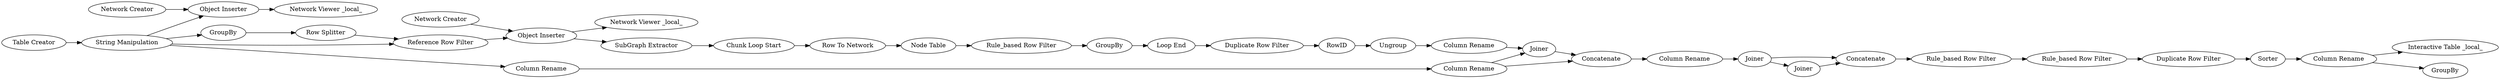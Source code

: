 digraph {
	41 -> 42
	66 -> 72
	43 -> 70
	45 -> 68
	70 -> 59
	34 -> 35
	68 -> 46
	39 -> 49
	27 -> 28
	42 -> 67
	38 -> 41
	72 -> 43
	43 -> 69
	44 -> 60
	33 -> 40
	32 -> 34
	55 -> 56
	54 -> 55
	39 -> 52
	35 -> 33
	69 -> 70
	39 -> 47
	60 -> 45
	37 -> 38
	28 -> 30
	29 -> 39
	64 -> 66
	48 -> 49
	28 -> 32
	68 -> 71
	52 -> 62
	47 -> 48
	36 -> 37
	62 -> 64
	59 -> 44
	39 -> 55
	67 -> 64
	49 -> 28
	62 -> 66
	40 -> 36
	27 [label="Network Creator"]
	55 [label="Object Inserter"]
	45 [label=Sorter]
	39 [label="String Manipulation"]
	64 [label=Joiner]
	49 [label="Reference Row Filter"]
	41 [label=RowID]
	56 [label="Network Viewer _local_"]
	54 [label="Network Creator"]
	59 [label="Rule_based Row Filter"]
	48 [label="Row Splitter"]
	30 [label="Network Viewer _local_"]
	42 [label=Ungroup]
	68 [label="Column Rename"]
	28 [label="Object Inserter"]
	67 [label="Column Rename"]
	72 [label="Column Rename"]
	47 [label=GroupBy]
	38 [label="Duplicate Row Filter"]
	60 [label="Duplicate Row Filter"]
	43 [label=Joiner]
	35 [label="Row To Network"]
	44 [label="Rule_based Row Filter"]
	34 [label="Chunk Loop Start"]
	62 [label="Column Rename"]
	29 [label="Table Creator"]
	70 [label=Concatenate]
	69 [label=Joiner]
	36 [label=GroupBy]
	66 [label=Concatenate]
	71 [label=GroupBy]
	46 [label="Interactive Table _local_"]
	40 [label="Rule_based Row Filter"]
	52 [label="Column Rename"]
	33 [label="Node Table"]
	32 [label="SubGraph Extractor"]
	37 [label="Loop End"]
	rankdir=LR
}
